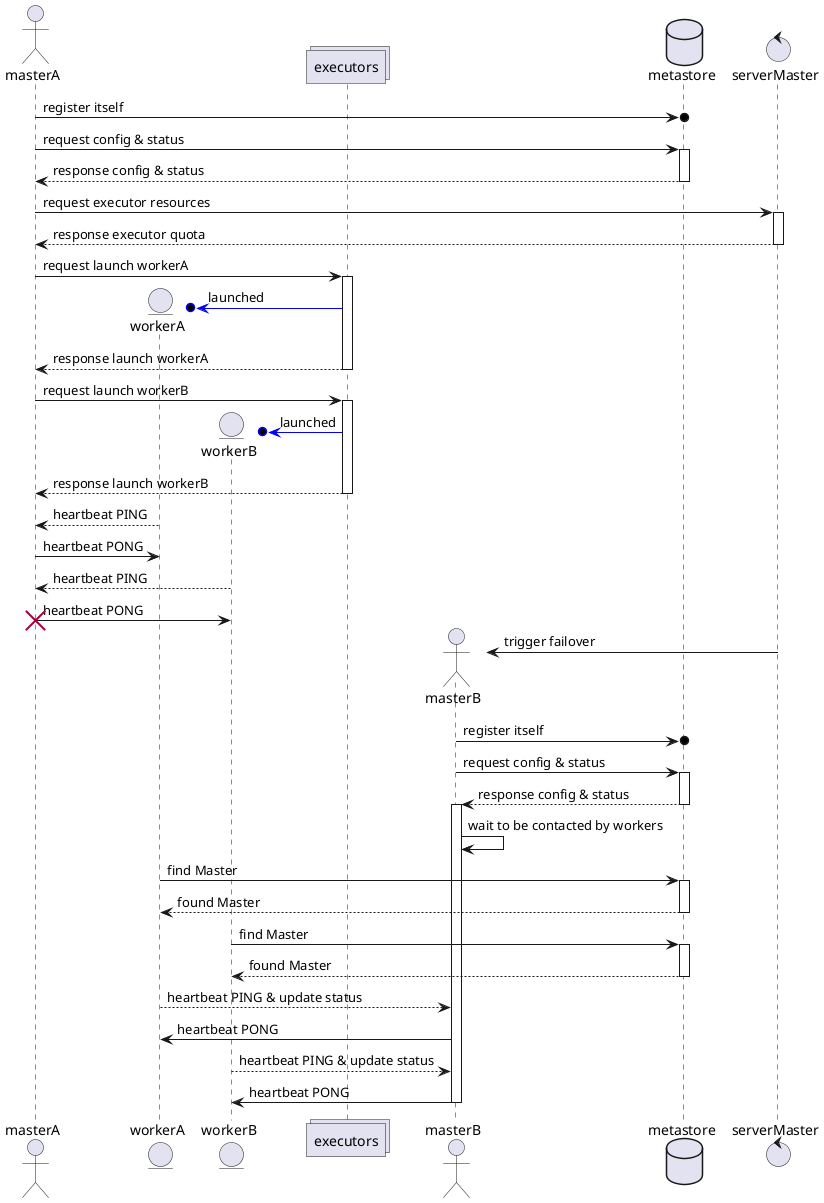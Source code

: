 @startuml
actor       masterA
entity      workerA
entity      workerB
collections executors
actor       masterB
database    metastore
control     serverMaster
masterA ->o metastore : register itself
masterA -> metastore : request config & status
activate metastore
masterA <-- metastore : response config & status
deactivate metastore
masterA -> serverMaster : request executor resources
activate serverMaster
masterA <-- serverMaster : response executor quota
deactivate serverMaster
masterA -> executors : request launch workerA
activate executors
create workerA
workerA o<-[#0000FF] executors: launched
masterA <-- executors : response launch workerA
deactivate executors
masterA -> executors : request launch workerB
activate executors
create workerB
workerB o<-[#0000FF] executors: launched
masterA <-- executors : response launch workerB
deactivate executors
masterA <-- workerA : heartbeat PING
masterA -> workerA : heartbeat PONG
masterA <-- workerB : heartbeat PING
masterA -> workerB : heartbeat PONG
destroy masterA

create masterB
serverMaster -> masterB : trigger failover
masterB ->o metastore : register itself
masterB -> metastore : request config & status
activate metastore
masterB <-- metastore : response config & status
deactivate metastore
activate masterB
masterB -> masterB : wait to be contacted by workers

workerA -> metastore : find Master
activate metastore
workerA <-- metastore : found Master
deactivate metastore
workerB -> metastore : find Master
activate metastore
workerB <-- metastore : found Master
deactivate metastore
workerA --> masterB : heartbeat PING & update status
workerA <- masterB : heartbeat PONG
workerB --> masterB : heartbeat PING & update status
workerB <- masterB : heartbeat PONG
deactivate masterB
@enduml
